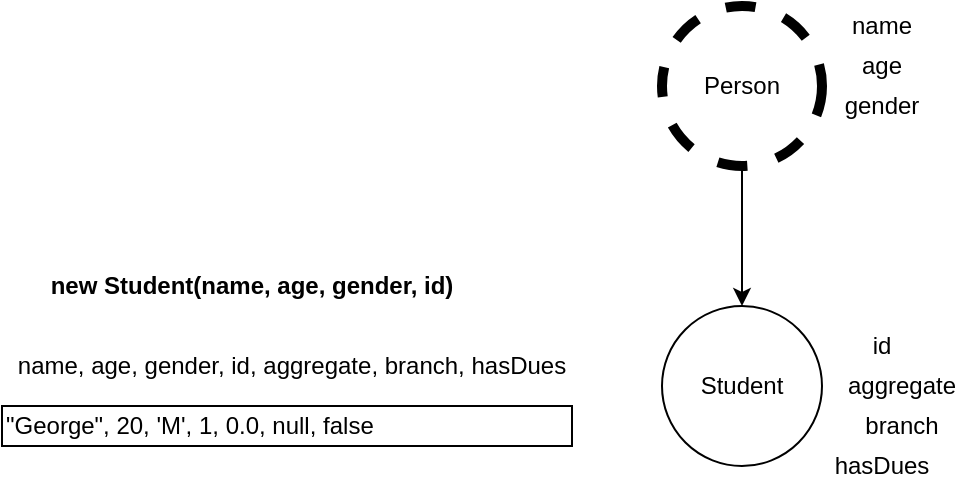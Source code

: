 <mxfile version="14.4.8" type="device"><diagram id="D4s0z6gmn4bNSe4eAuuH" name="Page-1"><mxGraphModel dx="862" dy="393" grid="1" gridSize="10" guides="1" tooltips="1" connect="1" arrows="1" fold="1" page="1" pageScale="1" pageWidth="850" pageHeight="1100" math="0" shadow="0"><root><mxCell id="0"/><mxCell id="1" parent="0"/><mxCell id="ZuMKQCzyXnE8SJ96rDHC-1" value="Person" style="ellipse;whiteSpace=wrap;html=1;aspect=fixed;dashed=1;gradientColor=#ffffff;strokeWidth=5;" vertex="1" parent="1"><mxGeometry x="370" y="60" width="80" height="80" as="geometry"/></mxCell><mxCell id="ZuMKQCzyXnE8SJ96rDHC-2" value="Student" style="ellipse;whiteSpace=wrap;html=1;aspect=fixed;" vertex="1" parent="1"><mxGeometry x="370" y="210" width="80" height="80" as="geometry"/></mxCell><mxCell id="ZuMKQCzyXnE8SJ96rDHC-3" value="name" style="text;html=1;strokeColor=none;fillColor=none;align=center;verticalAlign=middle;whiteSpace=wrap;rounded=0;" vertex="1" parent="1"><mxGeometry x="460" y="60" width="40" height="20" as="geometry"/></mxCell><mxCell id="ZuMKQCzyXnE8SJ96rDHC-4" value="age" style="text;html=1;strokeColor=none;fillColor=none;align=center;verticalAlign=middle;whiteSpace=wrap;rounded=0;" vertex="1" parent="1"><mxGeometry x="460" y="80" width="40" height="20" as="geometry"/></mxCell><mxCell id="ZuMKQCzyXnE8SJ96rDHC-5" value="gender" style="text;html=1;strokeColor=none;fillColor=none;align=center;verticalAlign=middle;whiteSpace=wrap;rounded=0;" vertex="1" parent="1"><mxGeometry x="460" y="100" width="40" height="20" as="geometry"/></mxCell><mxCell id="ZuMKQCzyXnE8SJ96rDHC-6" value="id" style="text;html=1;strokeColor=none;fillColor=none;align=center;verticalAlign=middle;whiteSpace=wrap;rounded=0;" vertex="1" parent="1"><mxGeometry x="460" y="220" width="40" height="20" as="geometry"/></mxCell><mxCell id="ZuMKQCzyXnE8SJ96rDHC-7" value="aggregate&lt;br&gt;" style="text;html=1;strokeColor=none;fillColor=none;align=center;verticalAlign=middle;whiteSpace=wrap;rounded=0;" vertex="1" parent="1"><mxGeometry x="470" y="240" width="40" height="20" as="geometry"/></mxCell><mxCell id="ZuMKQCzyXnE8SJ96rDHC-8" value="branch" style="text;html=1;strokeColor=none;fillColor=none;align=center;verticalAlign=middle;whiteSpace=wrap;rounded=0;" vertex="1" parent="1"><mxGeometry x="470" y="260" width="40" height="20" as="geometry"/></mxCell><mxCell id="ZuMKQCzyXnE8SJ96rDHC-9" value="hasDues" style="text;html=1;strokeColor=none;fillColor=none;align=center;verticalAlign=middle;whiteSpace=wrap;rounded=0;" vertex="1" parent="1"><mxGeometry x="460" y="280" width="40" height="20" as="geometry"/></mxCell><mxCell id="ZuMKQCzyXnE8SJ96rDHC-10" value="" style="endArrow=classic;html=1;exitX=0.5;exitY=1;exitDx=0;exitDy=0;entryX=0.5;entryY=0;entryDx=0;entryDy=0;" edge="1" parent="1" source="ZuMKQCzyXnE8SJ96rDHC-1" target="ZuMKQCzyXnE8SJ96rDHC-2"><mxGeometry width="50" height="50" relative="1" as="geometry"><mxPoint x="400" y="220" as="sourcePoint"/><mxPoint x="450" y="170" as="targetPoint"/></mxGeometry></mxCell><mxCell id="ZuMKQCzyXnE8SJ96rDHC-11" value="new Student(name, age, gender, id)" style="text;html=1;strokeColor=none;fillColor=none;align=center;verticalAlign=middle;whiteSpace=wrap;rounded=0;fontStyle=1" vertex="1" parent="1"><mxGeometry x="55" y="190" width="220" height="20" as="geometry"/></mxCell><mxCell id="ZuMKQCzyXnE8SJ96rDHC-12" value="&quot;George&quot;, 20, 'M', 1, 0.0, null, false" style="rounded=0;whiteSpace=wrap;html=1;strokeWidth=1;gradientColor=#ffffff;align=left;" vertex="1" parent="1"><mxGeometry x="40" y="260" width="285" height="20" as="geometry"/></mxCell><mxCell id="ZuMKQCzyXnE8SJ96rDHC-13" value="name, age, gender, id, aggregate, branch, hasDues" style="text;html=1;strokeColor=none;fillColor=none;align=center;verticalAlign=middle;whiteSpace=wrap;rounded=0;" vertex="1" parent="1"><mxGeometry x="45" y="230" width="280" height="20" as="geometry"/></mxCell></root></mxGraphModel></diagram></mxfile>